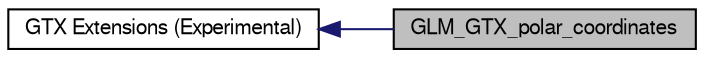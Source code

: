 digraph structs
{
  bgcolor="transparent";
  edge [fontname="FreeSans",fontsize=8,labelfontname="FreeSans",labelfontsize=8];
  node [fontname="FreeSans",fontsize=10,shape=record];
  rankdir=LR;
  Node0 [label="GLM_GTX_polar_coordinates",height=0.2,width=0.4,color="black", fillcolor="grey75", style="filled" fontcolor="black"];
  Node1 [label="GTX Extensions (Experimental)",height=0.2,width=0.4,color="black",URL="$group__gtx.html",tooltip="Functions and types that the GLSL specification doesn&#39;t define, but useful to..."];
  Node1->Node0 [shape=plaintext, color="midnightblue", dir="back", style="solid"];
}
